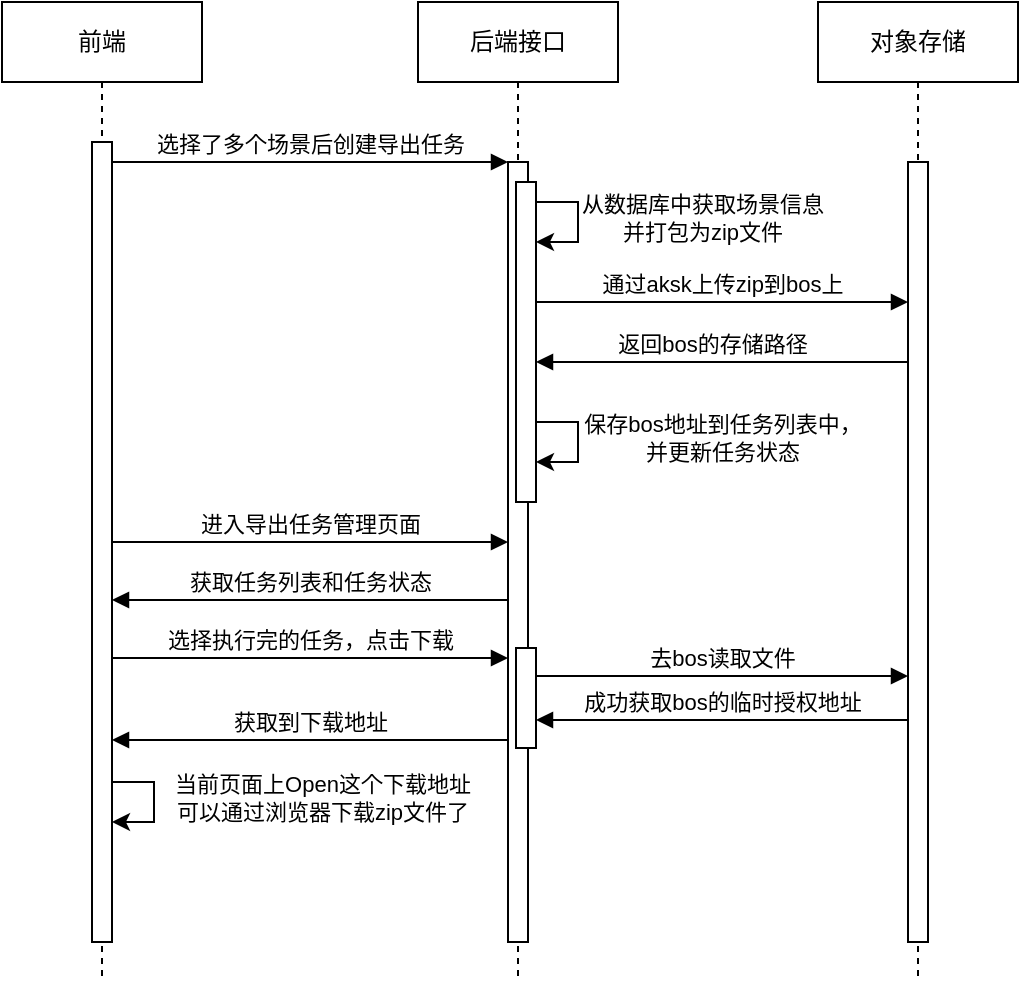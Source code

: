 <mxfile version="24.4.4" type="github">
  <diagram name="Page-1" id="2YBvvXClWsGukQMizWep">
    <mxGraphModel dx="1441" dy="761" grid="1" gridSize="10" guides="1" tooltips="1" connect="1" arrows="1" fold="1" page="1" pageScale="1" pageWidth="850" pageHeight="1100" math="0" shadow="0">
      <root>
        <mxCell id="0" />
        <mxCell id="1" parent="0" />
        <mxCell id="aM9ryv3xv72pqoxQDRHE-1" value="前端" style="shape=umlLifeline;perimeter=lifelinePerimeter;whiteSpace=wrap;html=1;container=0;dropTarget=0;collapsible=0;recursiveResize=0;outlineConnect=0;portConstraint=eastwest;newEdgeStyle={&quot;edgeStyle&quot;:&quot;elbowEdgeStyle&quot;,&quot;elbow&quot;:&quot;vertical&quot;,&quot;curved&quot;:0,&quot;rounded&quot;:0};" parent="1" vertex="1">
          <mxGeometry x="40" y="40" width="100" height="490" as="geometry" />
        </mxCell>
        <mxCell id="aM9ryv3xv72pqoxQDRHE-2" value="" style="html=1;points=[];perimeter=orthogonalPerimeter;outlineConnect=0;targetShapes=umlLifeline;portConstraint=eastwest;newEdgeStyle={&quot;edgeStyle&quot;:&quot;elbowEdgeStyle&quot;,&quot;elbow&quot;:&quot;vertical&quot;,&quot;curved&quot;:0,&quot;rounded&quot;:0};" parent="aM9ryv3xv72pqoxQDRHE-1" vertex="1">
          <mxGeometry x="45" y="70" width="10" height="400" as="geometry" />
        </mxCell>
        <mxCell id="aM9ryv3xv72pqoxQDRHE-5" value="后端接口" style="shape=umlLifeline;perimeter=lifelinePerimeter;whiteSpace=wrap;html=1;container=0;dropTarget=0;collapsible=0;recursiveResize=0;outlineConnect=0;portConstraint=eastwest;newEdgeStyle={&quot;edgeStyle&quot;:&quot;elbowEdgeStyle&quot;,&quot;elbow&quot;:&quot;vertical&quot;,&quot;curved&quot;:0,&quot;rounded&quot;:0};" parent="1" vertex="1">
          <mxGeometry x="248" y="40" width="100" height="490" as="geometry" />
        </mxCell>
        <mxCell id="aM9ryv3xv72pqoxQDRHE-6" value="" style="html=1;points=[];perimeter=orthogonalPerimeter;outlineConnect=0;targetShapes=umlLifeline;portConstraint=eastwest;newEdgeStyle={&quot;edgeStyle&quot;:&quot;elbowEdgeStyle&quot;,&quot;elbow&quot;:&quot;vertical&quot;,&quot;curved&quot;:0,&quot;rounded&quot;:0};" parent="aM9ryv3xv72pqoxQDRHE-5" vertex="1">
          <mxGeometry x="45" y="80" width="10" height="390" as="geometry" />
        </mxCell>
        <mxCell id="JlHbPPoWL5pb72j3xSLr-16" value="" style="html=1;points=[];perimeter=orthogonalPerimeter;outlineConnect=0;targetShapes=umlLifeline;portConstraint=eastwest;newEdgeStyle={&quot;edgeStyle&quot;:&quot;elbowEdgeStyle&quot;,&quot;elbow&quot;:&quot;vertical&quot;,&quot;curved&quot;:0,&quot;rounded&quot;:0};" vertex="1" parent="aM9ryv3xv72pqoxQDRHE-5">
          <mxGeometry x="49" y="323" width="10" height="50" as="geometry" />
        </mxCell>
        <mxCell id="JlHbPPoWL5pb72j3xSLr-19" value="" style="curved=0;endArrow=classic;html=1;rounded=0;" edge="1" parent="aM9ryv3xv72pqoxQDRHE-5" target="aM9ryv3xv72pqoxQDRHE-4">
          <mxGeometry width="50" height="50" relative="1" as="geometry">
            <mxPoint x="59" y="100" as="sourcePoint" />
            <mxPoint x="59" y="110" as="targetPoint" />
            <Array as="points">
              <mxPoint x="80" y="100" />
              <mxPoint x="80" y="110" />
              <mxPoint x="80" y="120" />
              <mxPoint x="72" y="120" />
            </Array>
          </mxGeometry>
        </mxCell>
        <mxCell id="JlHbPPoWL5pb72j3xSLr-20" value="从数据库中获取场景信息&lt;div&gt;并打包为zip文件&lt;/div&gt;" style="edgeLabel;html=1;align=center;verticalAlign=middle;resizable=0;points=[];" vertex="1" connectable="0" parent="JlHbPPoWL5pb72j3xSLr-19">
          <mxGeometry x="-0.057" y="-1" relative="1" as="geometry">
            <mxPoint x="63" as="offset" />
          </mxGeometry>
        </mxCell>
        <mxCell id="aM9ryv3xv72pqoxQDRHE-4" value="" style="html=1;points=[];perimeter=orthogonalPerimeter;outlineConnect=0;targetShapes=umlLifeline;portConstraint=eastwest;newEdgeStyle={&quot;edgeStyle&quot;:&quot;elbowEdgeStyle&quot;,&quot;elbow&quot;:&quot;vertical&quot;,&quot;curved&quot;:0,&quot;rounded&quot;:0};" parent="aM9ryv3xv72pqoxQDRHE-5" vertex="1">
          <mxGeometry x="49" y="90" width="10" height="160" as="geometry" />
        </mxCell>
        <mxCell id="aM9ryv3xv72pqoxQDRHE-7" value="选择了多个场景后创建导出任务" style="html=1;verticalAlign=bottom;endArrow=block;edgeStyle=elbowEdgeStyle;elbow=vertical;curved=0;rounded=0;" parent="1" source="aM9ryv3xv72pqoxQDRHE-2" target="aM9ryv3xv72pqoxQDRHE-6" edge="1">
          <mxGeometry relative="1" as="geometry">
            <mxPoint x="195" y="130" as="sourcePoint" />
            <Array as="points">
              <mxPoint x="180" y="120" />
            </Array>
            <mxPoint as="offset" />
          </mxGeometry>
        </mxCell>
        <mxCell id="aM9ryv3xv72pqoxQDRHE-9" value="获取到下载地址" style="html=1;verticalAlign=bottom;endArrow=block;edgeStyle=elbowEdgeStyle;elbow=vertical;curved=0;rounded=0;" parent="1" edge="1">
          <mxGeometry x="0.001" relative="1" as="geometry">
            <mxPoint x="293" y="409" as="sourcePoint" />
            <Array as="points">
              <mxPoint x="190" y="409" />
            </Array>
            <mxPoint x="95" y="409" as="targetPoint" />
            <mxPoint as="offset" />
          </mxGeometry>
        </mxCell>
        <mxCell id="JlHbPPoWL5pb72j3xSLr-1" value="对象存储" style="shape=umlLifeline;perimeter=lifelinePerimeter;whiteSpace=wrap;html=1;container=0;dropTarget=0;collapsible=0;recursiveResize=0;outlineConnect=0;portConstraint=eastwest;newEdgeStyle={&quot;edgeStyle&quot;:&quot;elbowEdgeStyle&quot;,&quot;elbow&quot;:&quot;vertical&quot;,&quot;curved&quot;:0,&quot;rounded&quot;:0};" vertex="1" parent="1">
          <mxGeometry x="448" y="40" width="100" height="490" as="geometry" />
        </mxCell>
        <mxCell id="JlHbPPoWL5pb72j3xSLr-2" value="" style="html=1;points=[];perimeter=orthogonalPerimeter;outlineConnect=0;targetShapes=umlLifeline;portConstraint=eastwest;newEdgeStyle={&quot;edgeStyle&quot;:&quot;elbowEdgeStyle&quot;,&quot;elbow&quot;:&quot;vertical&quot;,&quot;curved&quot;:0,&quot;rounded&quot;:0};" vertex="1" parent="JlHbPPoWL5pb72j3xSLr-1">
          <mxGeometry x="45" y="80" width="10" height="390" as="geometry" />
        </mxCell>
        <mxCell id="JlHbPPoWL5pb72j3xSLr-6" value="通过aksk上传zip到bos上" style="html=1;verticalAlign=bottom;endArrow=block;edgeStyle=elbowEdgeStyle;elbow=vertical;curved=0;rounded=0;" edge="1" parent="1" source="aM9ryv3xv72pqoxQDRHE-4" target="JlHbPPoWL5pb72j3xSLr-2">
          <mxGeometry relative="1" as="geometry">
            <mxPoint x="310" y="190" as="sourcePoint" />
            <Array as="points">
              <mxPoint x="367" y="190" />
            </Array>
            <mxPoint x="480" y="190" as="targetPoint" />
            <mxPoint as="offset" />
          </mxGeometry>
        </mxCell>
        <mxCell id="JlHbPPoWL5pb72j3xSLr-7" value="返回bos的存储路径" style="html=1;verticalAlign=bottom;endArrow=block;edgeStyle=elbowEdgeStyle;elbow=vertical;curved=0;rounded=0;" edge="1" parent="1" source="JlHbPPoWL5pb72j3xSLr-2" target="aM9ryv3xv72pqoxQDRHE-4">
          <mxGeometry x="0.053" relative="1" as="geometry">
            <mxPoint x="480" y="220" as="sourcePoint" />
            <Array as="points">
              <mxPoint x="372" y="220" />
            </Array>
            <mxPoint x="310" y="220" as="targetPoint" />
            <mxPoint as="offset" />
          </mxGeometry>
        </mxCell>
        <mxCell id="JlHbPPoWL5pb72j3xSLr-11" value="进入导出任务管理页面" style="html=1;verticalAlign=bottom;endArrow=block;edgeStyle=elbowEdgeStyle;elbow=vertical;curved=0;rounded=0;" edge="1" parent="1" source="aM9ryv3xv72pqoxQDRHE-2" target="aM9ryv3xv72pqoxQDRHE-6">
          <mxGeometry relative="1" as="geometry">
            <mxPoint x="100" y="310" as="sourcePoint" />
            <Array as="points">
              <mxPoint x="175" y="310" />
            </Array>
            <mxPoint x="280" y="310" as="targetPoint" />
            <mxPoint as="offset" />
          </mxGeometry>
        </mxCell>
        <mxCell id="JlHbPPoWL5pb72j3xSLr-12" value="获取任务列表和任务状态" style="html=1;verticalAlign=bottom;endArrow=block;edgeStyle=elbowEdgeStyle;elbow=vertical;curved=0;rounded=0;" edge="1" parent="1">
          <mxGeometry x="0.001" relative="1" as="geometry">
            <mxPoint x="293" y="339" as="sourcePoint" />
            <Array as="points">
              <mxPoint x="190" y="339" />
            </Array>
            <mxPoint x="95" y="339" as="targetPoint" />
            <mxPoint as="offset" />
          </mxGeometry>
        </mxCell>
        <mxCell id="JlHbPPoWL5pb72j3xSLr-15" value="选择执行完的任务，点击下载" style="html=1;verticalAlign=bottom;endArrow=block;edgeStyle=elbowEdgeStyle;elbow=vertical;curved=0;rounded=0;" edge="1" parent="1">
          <mxGeometry x="-0.001" relative="1" as="geometry">
            <mxPoint x="95" y="368" as="sourcePoint" />
            <Array as="points">
              <mxPoint x="175" y="368" />
            </Array>
            <mxPoint x="293" y="368" as="targetPoint" />
            <mxPoint as="offset" />
          </mxGeometry>
        </mxCell>
        <mxCell id="JlHbPPoWL5pb72j3xSLr-17" value="去bos读取文件" style="html=1;verticalAlign=bottom;endArrow=block;edgeStyle=elbowEdgeStyle;elbow=vertical;curved=0;rounded=0;" edge="1" parent="1" source="JlHbPPoWL5pb72j3xSLr-16">
          <mxGeometry relative="1" as="geometry">
            <mxPoint x="302" y="366" as="sourcePoint" />
            <Array as="points">
              <mxPoint x="370" y="377" />
            </Array>
            <mxPoint x="493" y="377" as="targetPoint" />
            <mxPoint as="offset" />
          </mxGeometry>
        </mxCell>
        <mxCell id="JlHbPPoWL5pb72j3xSLr-18" value="成功获取bos的临时授权地址" style="html=1;verticalAlign=bottom;endArrow=block;edgeStyle=elbowEdgeStyle;elbow=vertical;curved=0;rounded=0;" edge="1" parent="1" target="JlHbPPoWL5pb72j3xSLr-16">
          <mxGeometry x="0.001" relative="1" as="geometry">
            <mxPoint x="493" y="399" as="sourcePoint" />
            <Array as="points">
              <mxPoint x="360" y="399" />
            </Array>
            <mxPoint x="320" y="399" as="targetPoint" />
            <mxPoint as="offset" />
          </mxGeometry>
        </mxCell>
        <mxCell id="JlHbPPoWL5pb72j3xSLr-24" value="" style="curved=0;endArrow=classic;html=1;rounded=0;" edge="1" parent="1">
          <mxGeometry width="50" height="50" relative="1" as="geometry">
            <mxPoint x="307" y="250" as="sourcePoint" />
            <mxPoint x="307" y="270" as="targetPoint" />
            <Array as="points">
              <mxPoint x="328" y="250" />
              <mxPoint x="328" y="260" />
              <mxPoint x="328" y="270" />
              <mxPoint x="320" y="270" />
            </Array>
          </mxGeometry>
        </mxCell>
        <mxCell id="JlHbPPoWL5pb72j3xSLr-25" value="保存bos地址到任务列表中，&lt;div&gt;并更新任务状态&lt;/div&gt;" style="edgeLabel;html=1;align=center;verticalAlign=middle;resizable=0;points=[];" vertex="1" connectable="0" parent="JlHbPPoWL5pb72j3xSLr-24">
          <mxGeometry x="-0.057" y="-1" relative="1" as="geometry">
            <mxPoint x="73" as="offset" />
          </mxGeometry>
        </mxCell>
        <mxCell id="JlHbPPoWL5pb72j3xSLr-26" value="" style="curved=0;endArrow=classic;html=1;rounded=0;" edge="1" parent="1">
          <mxGeometry width="50" height="50" relative="1" as="geometry">
            <mxPoint x="95" y="430" as="sourcePoint" />
            <mxPoint x="95" y="450" as="targetPoint" />
            <Array as="points">
              <mxPoint x="116" y="430" />
              <mxPoint x="116" y="440" />
              <mxPoint x="116" y="450" />
              <mxPoint x="108" y="450" />
            </Array>
          </mxGeometry>
        </mxCell>
        <mxCell id="JlHbPPoWL5pb72j3xSLr-27" value="当前页面上Open这个下载地址&lt;div&gt;可以通过浏览器下载zip文件了&lt;/div&gt;" style="edgeLabel;html=1;align=center;verticalAlign=middle;resizable=0;points=[];" vertex="1" connectable="0" parent="JlHbPPoWL5pb72j3xSLr-26">
          <mxGeometry x="-0.057" y="-1" relative="1" as="geometry">
            <mxPoint x="85" as="offset" />
          </mxGeometry>
        </mxCell>
      </root>
    </mxGraphModel>
  </diagram>
</mxfile>
